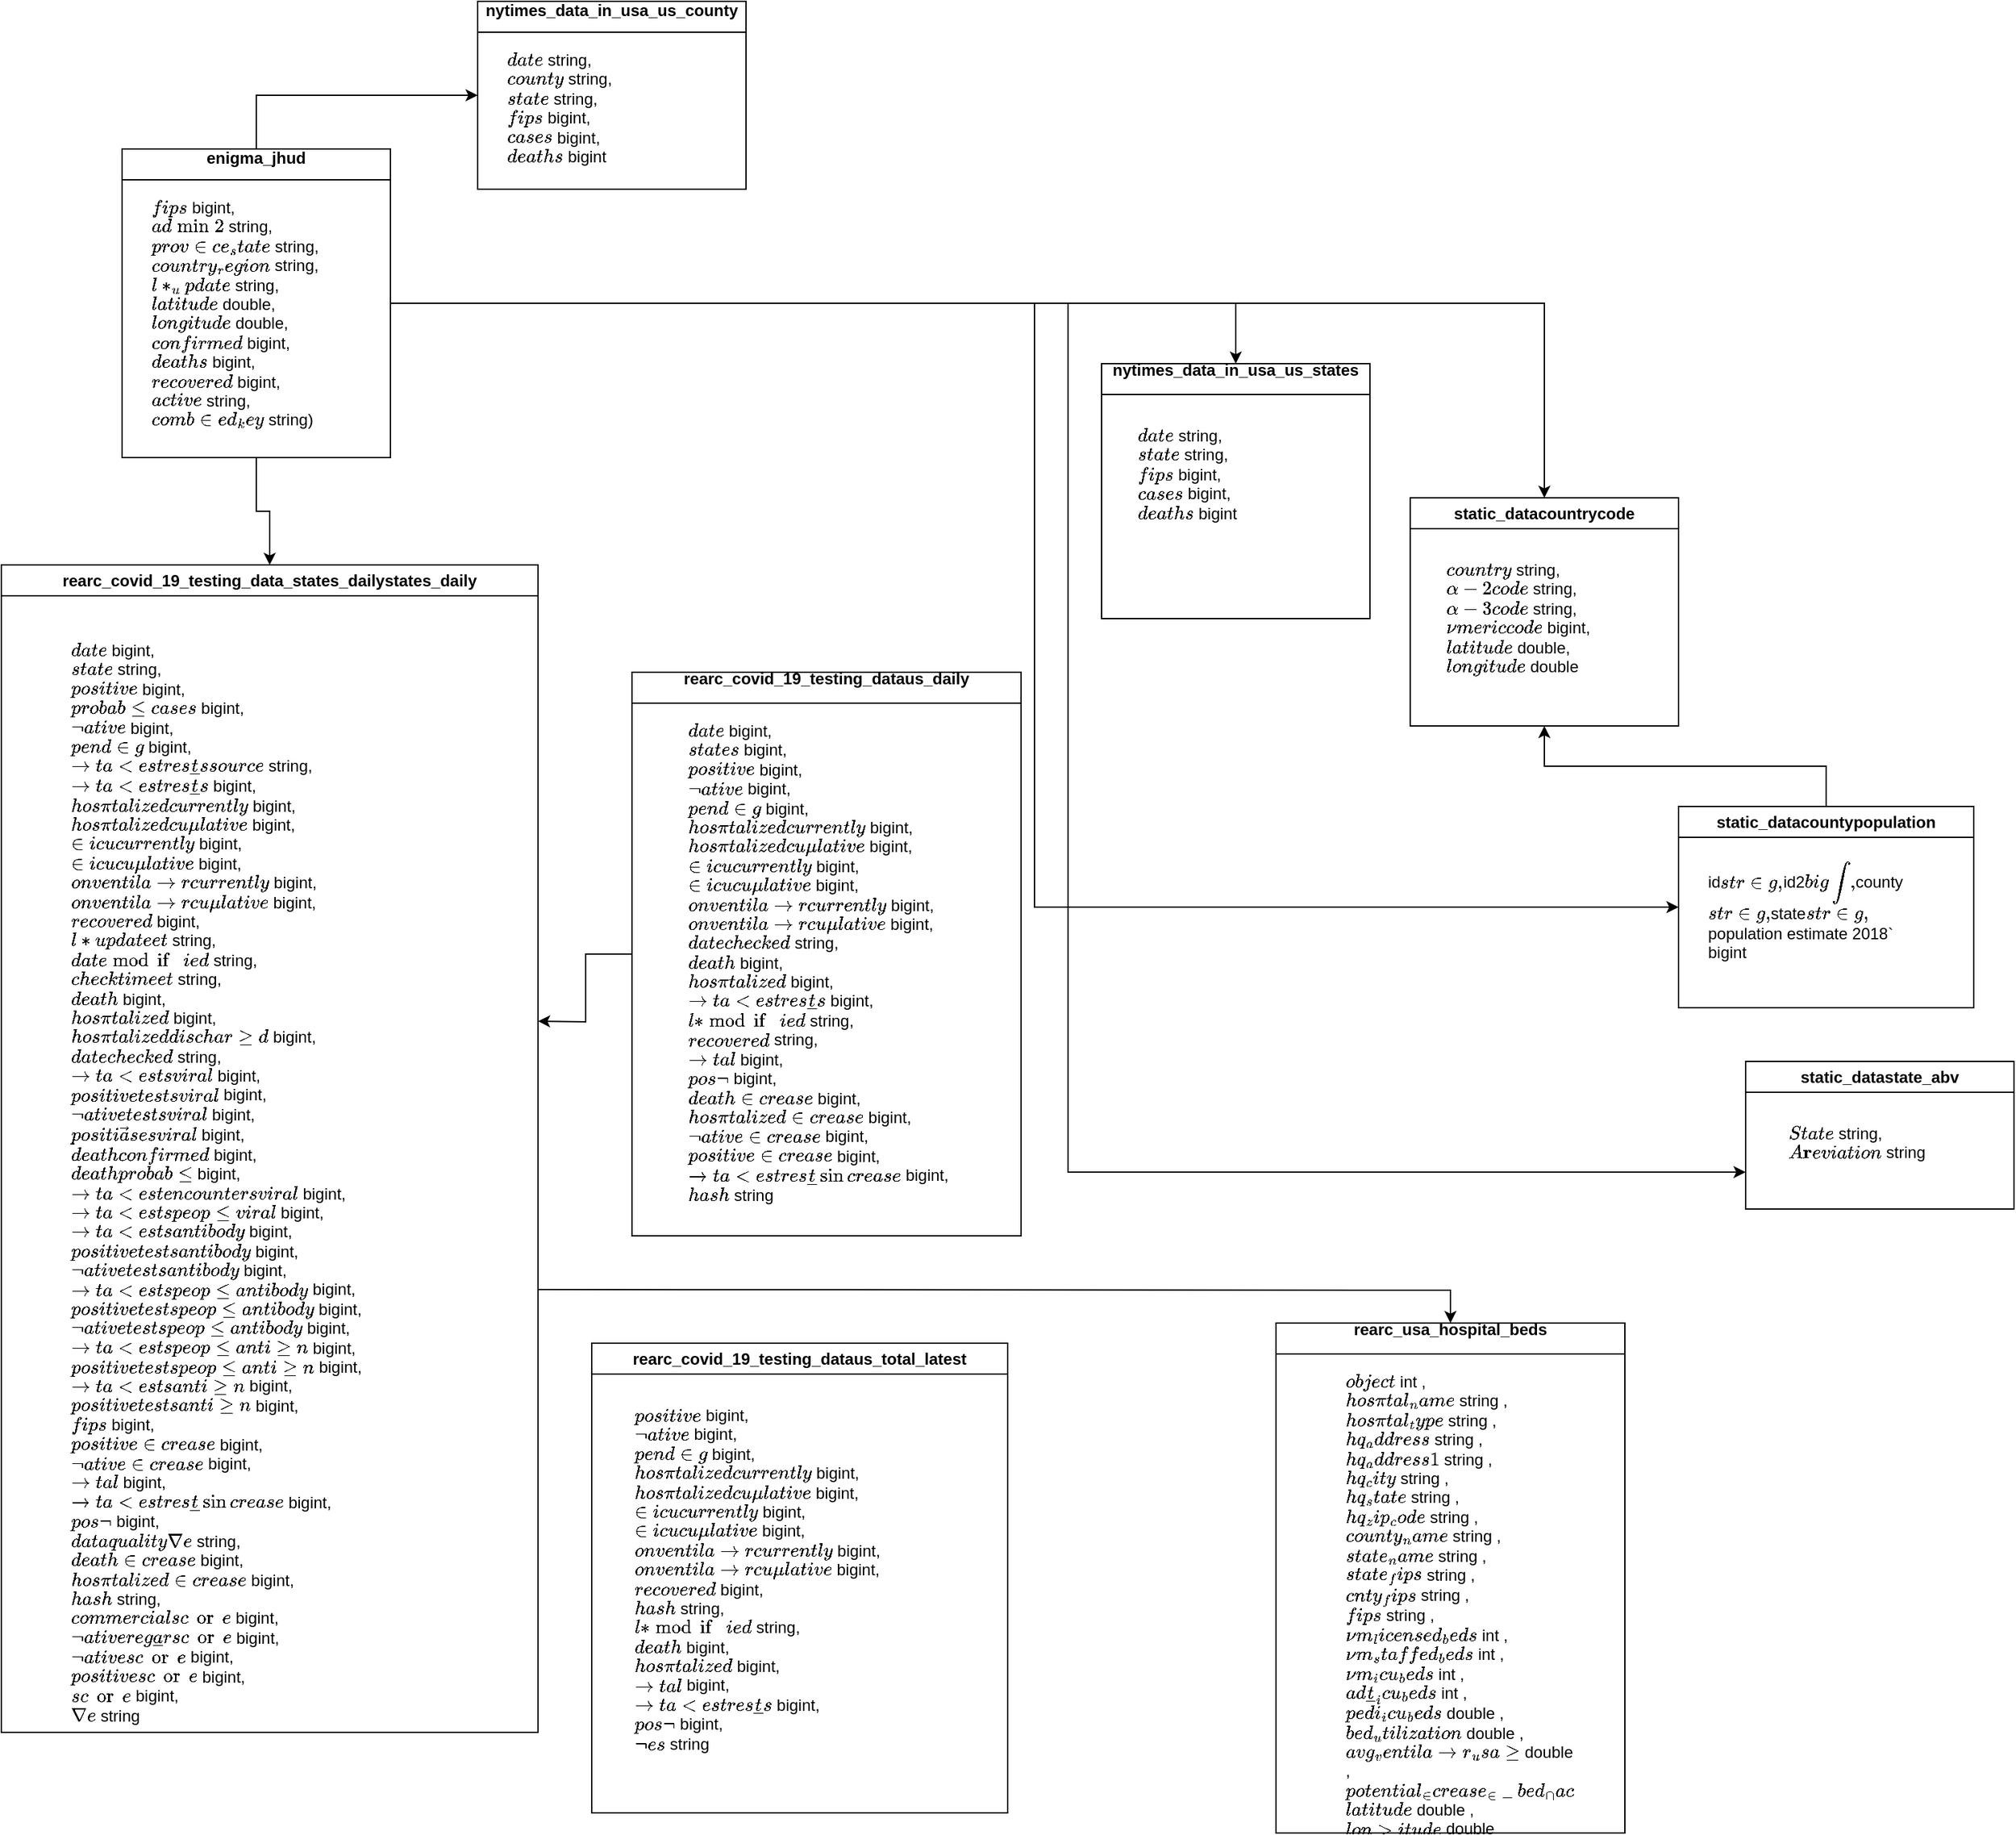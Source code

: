 <mxfile version="24.7.6">
  <diagram id="R2lEEEUBdFMjLlhIrx00" name="Page-1">
    <mxGraphModel dx="3044" dy="1418" grid="1" gridSize="10" guides="1" tooltips="1" connect="1" arrows="1" fold="1" page="1" pageScale="1" pageWidth="850" pageHeight="1100" math="0" shadow="0" extFonts="Permanent Marker^https://fonts.googleapis.com/css?family=Permanent+Marker">
      <root>
        <mxCell id="0" />
        <mxCell id="1" parent="0" />
        <mxCell id="vC-1JAh9wrT5YlYuw6K_-1" style="edgeStyle=orthogonalEdgeStyle;rounded=0;orthogonalLoop=1;jettySize=auto;html=1;exitX=1;exitY=0.5;exitDx=0;exitDy=0;entryX=0;entryY=0.5;entryDx=0;entryDy=0;" edge="1" parent="1" source="t4iBaf86HQNA4ZAkcv5S-6" target="t4iBaf86HQNA4ZAkcv5S-36">
          <mxGeometry relative="1" as="geometry" />
        </mxCell>
        <mxCell id="t4iBaf86HQNA4ZAkcv5S-18" style="edgeStyle=orthogonalEdgeStyle;rounded=0;orthogonalLoop=1;jettySize=auto;html=1;exitX=0.5;exitY=0;exitDx=0;exitDy=0;entryX=0;entryY=0.5;entryDx=0;entryDy=0;" parent="1" source="t4iBaf86HQNA4ZAkcv5S-6" target="t4iBaf86HQNA4ZAkcv5S-10" edge="1">
          <mxGeometry relative="1" as="geometry" />
        </mxCell>
        <mxCell id="t4iBaf86HQNA4ZAkcv5S-21" style="edgeStyle=orthogonalEdgeStyle;rounded=0;orthogonalLoop=1;jettySize=auto;html=1;exitX=1;exitY=0.5;exitDx=0;exitDy=0;entryX=0.5;entryY=0;entryDx=0;entryDy=0;" parent="1" source="t4iBaf86HQNA4ZAkcv5S-6" target="t4iBaf86HQNA4ZAkcv5S-16" edge="1">
          <mxGeometry relative="1" as="geometry" />
        </mxCell>
        <mxCell id="t4iBaf86HQNA4ZAkcv5S-42" style="edgeStyle=orthogonalEdgeStyle;rounded=0;orthogonalLoop=1;jettySize=auto;html=1;exitX=1;exitY=0.5;exitDx=0;exitDy=0;entryX=0.5;entryY=0;entryDx=0;entryDy=0;" parent="1" source="t4iBaf86HQNA4ZAkcv5S-6" target="t4iBaf86HQNA4ZAkcv5S-38" edge="1">
          <mxGeometry relative="1" as="geometry" />
        </mxCell>
        <mxCell id="vC-1JAh9wrT5YlYuw6K_-2" style="edgeStyle=orthogonalEdgeStyle;rounded=0;orthogonalLoop=1;jettySize=auto;html=1;exitX=1;exitY=0.5;exitDx=0;exitDy=0;entryX=0;entryY=0.75;entryDx=0;entryDy=0;" edge="1" parent="1" source="t4iBaf86HQNA4ZAkcv5S-6" target="t4iBaf86HQNA4ZAkcv5S-32">
          <mxGeometry relative="1" as="geometry" />
        </mxCell>
        <mxCell id="t4iBaf86HQNA4ZAkcv5S-6" value="&lt;p style=&quot;margin-top:0in;margin-right:0in;margin-bottom:8.0pt;&lt;br/&gt;margin-left:0in;text-indent:0in;line-height:107%&quot; class=&quot;MsoNormal&quot;&gt;&lt;span style=&quot;font-family: Arial, sans-serif;&quot;&gt;enigma_jhud&lt;/span&gt;&lt;/p&gt;" style="swimlane;whiteSpace=wrap;html=1;" parent="1" vertex="1">
          <mxGeometry x="160" y="270" width="200" height="230" as="geometry" />
        </mxCell>
        <mxCell id="t4iBaf86HQNA4ZAkcv5S-9" value="`fips` bigint, &#xa; `admin2` string, &#xa; `province_state` string, &#xa; `country_region` string, &#xa; `last_update` string, &#xa; `latitude` double, &#xa; `longitude` double, &#xa; `confirmed` bigint, &#xa; `deaths` bigint, &#xa; `recovered` bigint, &#xa; `active` string, &#xa; `combined_key` string)" style="text;whiteSpace=wrap;html=1;" parent="t4iBaf86HQNA4ZAkcv5S-6" vertex="1">
          <mxGeometry x="20" y="30" width="160" height="200" as="geometry" />
        </mxCell>
        <mxCell id="t4iBaf86HQNA4ZAkcv5S-10" value="&lt;p style=&quot;margin-top:0in;margin-right:0in;margin-bottom:8.0pt;&lt;br/&gt;margin-left:0in;text-indent:0in;line-height:107%&quot; class=&quot;MsoNormal&quot;&gt;&lt;font face=&quot;Arial, sans-serif&quot;&gt;nytimes_data_in_usa_us_county&lt;/font&gt;&lt;br&gt;&lt;/p&gt;" style="swimlane;whiteSpace=wrap;html=1;" parent="1" vertex="1">
          <mxGeometry x="425" y="160" width="200" height="140" as="geometry" />
        </mxCell>
        <mxCell id="t4iBaf86HQNA4ZAkcv5S-11" value="`date` string, &lt;br/&gt; `county` string, &lt;br/&gt; `state` string, &lt;br/&gt; `fips` bigint, &lt;br/&gt; `cases` bigint, &lt;br/&gt; `deaths` bigint&amp;nbsp;" style="text;whiteSpace=wrap;html=1;" parent="t4iBaf86HQNA4ZAkcv5S-10" vertex="1">
          <mxGeometry x="20" y="30" width="160" height="130" as="geometry" />
        </mxCell>
        <mxCell id="t4iBaf86HQNA4ZAkcv5S-16" value="nytimes_data_in_usa_us_states&lt;div&gt;&lt;br/&gt;&lt;/div&gt;" style="swimlane;whiteSpace=wrap;html=1;" parent="1" vertex="1">
          <mxGeometry x="890" y="430" width="200" height="190" as="geometry" />
        </mxCell>
        <mxCell id="t4iBaf86HQNA4ZAkcv5S-19" value="`date` string, &#xa; `state` string, &#xa; `fips` bigint, &#xa; `cases` bigint, &#xa; `deaths` bigint" style="text;whiteSpace=wrap;html=1;" parent="t4iBaf86HQNA4ZAkcv5S-16" vertex="1">
          <mxGeometry x="25" y="40" width="155" height="140" as="geometry" />
        </mxCell>
        <mxCell id="t4iBaf86HQNA4ZAkcv5S-47" style="edgeStyle=orthogonalEdgeStyle;rounded=0;orthogonalLoop=1;jettySize=auto;html=1;exitX=0;exitY=0.5;exitDx=0;exitDy=0;" parent="1" source="t4iBaf86HQNA4ZAkcv5S-22" edge="1">
          <mxGeometry relative="1" as="geometry">
            <mxPoint x="470" y="920" as="targetPoint" />
          </mxGeometry>
        </mxCell>
        <mxCell id="t4iBaf86HQNA4ZAkcv5S-41" style="edgeStyle=orthogonalEdgeStyle;rounded=0;orthogonalLoop=1;jettySize=auto;html=1;exitX=1;exitY=0.5;exitDx=0;exitDy=0;entryX=0.5;entryY=0;entryDx=0;entryDy=0;" parent="1" target="t4iBaf86HQNA4ZAkcv5S-28" edge="1">
          <mxGeometry relative="1" as="geometry">
            <mxPoint x="470" y="1120" as="sourcePoint" />
            <mxPoint x="1060" y="1635" as="targetPoint" />
          </mxGeometry>
        </mxCell>
        <mxCell id="t4iBaf86HQNA4ZAkcv5S-25" value="rearc_covid_19_testing_data_states_dailystates_daily" style="swimlane;whiteSpace=wrap;html=1;" parent="1" vertex="1">
          <mxGeometry x="70" y="580" width="400" height="870" as="geometry" />
        </mxCell>
        <mxCell id="t4iBaf86HQNA4ZAkcv5S-26" value="`date` bigint, &lt;br&gt; `state` string, &lt;br&gt; `positive` bigint, &lt;br&gt; `probablecases` bigint, &lt;br&gt; `negative` bigint, &lt;br&gt; `pending` bigint, &lt;br&gt; `totaltestresultssource` string, &lt;br&gt; `totaltestresults` bigint, &lt;br&gt; `hospitalizedcurrently` bigint, &lt;br&gt; `hospitalizedcumulative` bigint, &lt;br&gt; `inicucurrently` bigint, &lt;br&gt; `inicucumulative` bigint, &lt;br&gt; `onventilatorcurrently` bigint, &lt;br&gt; `onventilatorcumulative` bigint, &lt;br&gt; `recovered` bigint, &lt;br&gt; `lastupdateet` string, &lt;br&gt; `datemodified` string, &lt;br&gt; `checktimeet` string, &lt;br&gt; `death` bigint, &lt;br&gt; `hospitalized` bigint, &lt;br&gt; `hospitalizeddischarged` bigint, &lt;br&gt; `datechecked` string, &lt;br&gt; `totaltestsviral` bigint, &lt;br&gt; `positivetestsviral` bigint, &lt;br&gt; `negativetestsviral` bigint, &lt;br&gt; `positivecasesviral` bigint, &lt;br&gt; `deathconfirmed` bigint, &lt;br&gt; `deathprobable` bigint, &lt;br&gt; `totaltestencountersviral` bigint, &lt;br&gt; `totaltestspeopleviral` bigint, &lt;br&gt; `totaltestsantibody` bigint, &lt;br&gt; `positivetestsantibody` bigint, &lt;br&gt; `negativetestsantibody` bigint, &lt;br&gt; `totaltestspeopleantibody` bigint, &lt;br&gt; `positivetestspeopleantibody` bigint, &lt;br&gt; `negativetestspeopleantibody` bigint, &lt;br&gt; `totaltestspeopleantigen` bigint, &lt;br&gt; `positivetestspeopleantigen` bigint, &lt;br&gt; `totaltestsantigen` bigint, &lt;br&gt; `positivetestsantigen` bigint, &lt;br&gt; `fips` bigint, &lt;br&gt; `positiveincrease` bigint, &lt;br&gt; `negativeincrease` bigint, &lt;br&gt; `total` bigint,&lt;div&gt;`totaltestresultsincrease` bigint,&lt;br&gt;`posneg` bigint,&lt;br&gt;`dataqualitygrade` string,&lt;br&gt;`deathincrease` bigint,&lt;br&gt;`hospitalizedincrease` bigint,&lt;br&gt;`hash` string,&lt;br&gt;`commercialscore` bigint,&lt;br&gt;`negativeregularscore` bigint,&lt;br&gt;`negativescore` bigint,&lt;br&gt;`positivescore` bigint,&lt;br&gt;`score` bigint,&lt;br&gt;`grade` string&lt;br&gt;&lt;/div&gt;" style="text;whiteSpace=wrap;html=1;" parent="t4iBaf86HQNA4ZAkcv5S-25" vertex="1">
          <mxGeometry x="50" y="50" width="230" height="660" as="geometry" />
        </mxCell>
        <mxCell id="t4iBaf86HQNA4ZAkcv5S-28" value="rearc_usa_hospital_beds&lt;div&gt;&lt;br/&gt;&lt;/div&gt;" style="swimlane;whiteSpace=wrap;html=1;" parent="1" vertex="1">
          <mxGeometry x="1020" y="1145" width="260" height="380" as="geometry" />
        </mxCell>
        <mxCell id="t4iBaf86HQNA4ZAkcv5S-29" value="`objectid` int , &lt;br&gt; `hospital_name` string , &lt;br&gt; `hospital_type` string , &lt;br&gt; `hq_address` string , &lt;br&gt; `hq_address1` string , &lt;br&gt; `hq_city` string , &lt;br&gt; `hq_state` string , &lt;br&gt; `hq_zip_code` string , &lt;br&gt; `county_name` string , &lt;br&gt; `state_name` string , &lt;br&gt; `state_fips` string ,&lt;div&gt;`cnty_fips` string , &lt;br/&gt; `fips` string , &lt;br/&gt; `num_licensed_beds` int , &lt;br/&gt; `num_staffed_beds` int , &lt;br/&gt; `num_icu_beds` int , &lt;br/&gt; `adult_icu_beds` int , &lt;br/&gt; `pedi_icu_beds` double , &lt;br/&gt; `bed_utilization` double , &lt;br/&gt; `avg_ventilator_usage` double , &lt;br/&gt; `potential_increase_in_bed_capac` &lt;br/&gt; `latitude` double , &lt;br/&gt; `longtitude` double&amp;nbsp;&amp;nbsp;&lt;br&gt;&lt;/div&gt;" style="text;whiteSpace=wrap;html=1;" parent="t4iBaf86HQNA4ZAkcv5S-28" vertex="1">
          <mxGeometry x="50" y="30" width="160" height="350" as="geometry" />
        </mxCell>
        <mxCell id="t4iBaf86HQNA4ZAkcv5S-30" value="&lt;div&gt;&lt;br&gt;&lt;/div&gt;rearc_covid_19_testing_dataus_total_latest&lt;div&gt;&lt;br&gt;&lt;/div&gt;" style="swimlane;whiteSpace=wrap;html=1;" parent="1" vertex="1">
          <mxGeometry x="510" y="1160" width="310" height="350" as="geometry" />
        </mxCell>
        <mxCell id="t4iBaf86HQNA4ZAkcv5S-31" value="`positive` bigint, &#xa; `negative` bigint, &#xa; `pending` bigint, &#xa; `hospitalizedcurrently` bigint, &#xa; `hospitalizedcumulative` bigint, &#xa; `inicucurrently` bigint, &#xa; `inicucumulative` bigint, &#xa; `onventilatorcurrently` bigint, &#xa; `onventilatorcumulative` bigint, &#xa; `recovered` bigint, &#xa; `hash` string, &#xa; `lastmodified` string, &#xa; `death` bigint, &#xa; `hospitalized` bigint, &#xa; `total` bigint, &#xa; `totaltestresults` bigint, &#xa; `posneg` bigint, &#xa; `notes` string" style="text;whiteSpace=wrap;html=1;" parent="t4iBaf86HQNA4ZAkcv5S-30" vertex="1">
          <mxGeometry x="30" y="40" width="200" height="260" as="geometry" />
        </mxCell>
        <mxCell id="t4iBaf86HQNA4ZAkcv5S-32" value="static_datastate_abv" style="swimlane;whiteSpace=wrap;html=1;" parent="1" vertex="1">
          <mxGeometry x="1370" y="950" width="200" height="110" as="geometry" />
        </mxCell>
        <mxCell id="t4iBaf86HQNA4ZAkcv5S-33" value="`State` string, &#xa; `Abbreviation ` string" style="text;whiteSpace=wrap;html=1;" parent="t4iBaf86HQNA4ZAkcv5S-32" vertex="1">
          <mxGeometry x="30" y="40" width="140" height="50" as="geometry" />
        </mxCell>
        <mxCell id="t4iBaf86HQNA4ZAkcv5S-43" style="edgeStyle=orthogonalEdgeStyle;rounded=0;orthogonalLoop=1;jettySize=auto;html=1;exitX=0.5;exitY=0;exitDx=0;exitDy=0;entryX=0.5;entryY=1;entryDx=0;entryDy=0;" parent="1" source="t4iBaf86HQNA4ZAkcv5S-36" target="t4iBaf86HQNA4ZAkcv5S-38" edge="1">
          <mxGeometry relative="1" as="geometry" />
        </mxCell>
        <mxCell id="t4iBaf86HQNA4ZAkcv5S-36" value="static_datacountypopulation" style="swimlane;whiteSpace=wrap;html=1;" parent="1" vertex="1">
          <mxGeometry x="1320" y="760" width="220" height="150" as="geometry" />
        </mxCell>
        <mxCell id="t4iBaf86HQNA4ZAkcv5S-37" value="&#xa;id` string, &#xa; `id2` bigint, &#xa; `county` string, &#xa; `state` string, &#xa; `population estimate 2018` bigint&#xa;&#xa;" style="text;whiteSpace=wrap;html=1;" parent="t4iBaf86HQNA4ZAkcv5S-36" vertex="1">
          <mxGeometry x="20" y="20" width="170" height="85" as="geometry" />
        </mxCell>
        <mxCell id="t4iBaf86HQNA4ZAkcv5S-38" value="static_datacountrycode" style="swimlane;whiteSpace=wrap;html=1;" parent="1" vertex="1">
          <mxGeometry x="1120" y="530" width="200" height="170" as="geometry" />
        </mxCell>
        <mxCell id="t4iBaf86HQNA4ZAkcv5S-39" value="`country` string, &#xa; `alpha-2 code` string, &#xa; `alpha-3 code` string, &#xa; `numeric code` bigint, &#xa; `latitude` double, &#xa; `longitude` double" style="text;whiteSpace=wrap;html=1;" parent="t4iBaf86HQNA4ZAkcv5S-38" vertex="1">
          <mxGeometry x="25" y="40" width="150" height="110" as="geometry" />
        </mxCell>
        <mxCell id="t4iBaf86HQNA4ZAkcv5S-40" style="edgeStyle=orthogonalEdgeStyle;rounded=0;orthogonalLoop=1;jettySize=auto;html=1;exitX=0.5;exitY=1;exitDx=0;exitDy=0;entryX=0.5;entryY=0;entryDx=0;entryDy=0;" parent="1" source="t4iBaf86HQNA4ZAkcv5S-9" target="t4iBaf86HQNA4ZAkcv5S-25" edge="1">
          <mxGeometry relative="1" as="geometry" />
        </mxCell>
        <mxCell id="t4iBaf86HQNA4ZAkcv5S-22" value="rearc_covid_19_testing_dataus_daily&lt;div&gt;&lt;br/&gt;&lt;/div&gt;" style="swimlane;whiteSpace=wrap;html=1;" parent="1" vertex="1">
          <mxGeometry x="540" y="660" width="290" height="420" as="geometry" />
        </mxCell>
        <mxCell id="t4iBaf86HQNA4ZAkcv5S-23" value="`date` bigint, &#xa; `states` bigint, &#xa; `positive` bigint, &#xa; `negative` bigint, &#xa; `pending` bigint, &#xa; `hospitalizedcurrently` bigint, &#xa; `hospitalizedcumulative` bigint, &#xa; `inicucurrently` bigint, &#xa; `inicucumulative` bigint, &#xa; `onventilatorcurrently` bigint, &#xa; `onventilatorcumulative` bigint, &#xa; `datechecked` string, &#xa; `death` bigint, &#xa; `hospitalized` bigint, &#xa; `totaltestresults` bigint, &#xa; `lastmodified` string, &#xa; `recovered` string, &#xa; `total` bigint, &#xa; `posneg` bigint, &#xa; `deathincrease` bigint, &#xa; `hospitalizedincrease` bigint, &#xa; `negativeincrease` bigint, &#xa; `positiveincrease` bigint, &#xa; `totaltestresultsincrease` bigint, &#xa; `hash` string" style="text;whiteSpace=wrap;html=1;" parent="t4iBaf86HQNA4ZAkcv5S-22" vertex="1">
          <mxGeometry x="40" y="30" width="200" height="380" as="geometry" />
        </mxCell>
      </root>
    </mxGraphModel>
  </diagram>
</mxfile>
